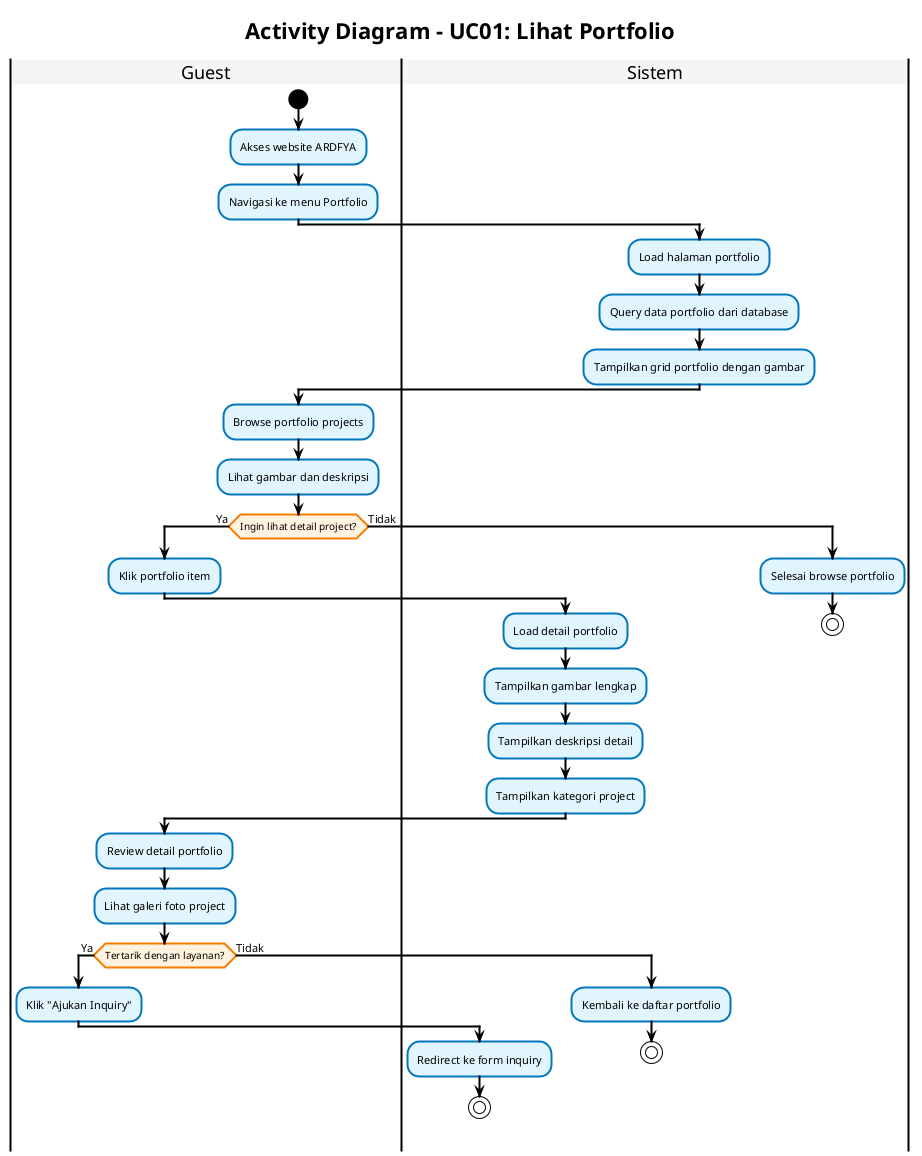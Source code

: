 @startuml

!theme plain
skinparam backgroundColor white
skinparam shadowing false
skinparam handwritten false

' Styling untuk swimlane yang rapi
skinparam activity {
    BackgroundColor #E1F5FE
    BorderColor #0277BD
    BorderThickness 2
    FontSize 11
}

skinparam activityDiamond {
    BackgroundColor #FFF3E0
    BorderColor #F57C00
    BorderThickness 2
    FontSize 10
}

skinparam activityStart {
    Color black
}

skinparam activityEnd {
    Color black
}

skinparam arrow {
    Color black
    Thickness 2
}

skinparam swimlane {
    BorderColor black
    BorderThickness 2
    TitleBackgroundColor #F5F5F5
}

skinparam linetype ortho
skinparam nodesep 20
skinparam ranksep 30

title **Activity Diagram - UC01: Lihat Portfolio**

|Guest|
start
:Akses website ARDFYA;
:Navigasi ke menu Portfolio;

|Sistem|
:Load halaman portfolio;
:Query data portfolio dari database;
:Tampilkan grid portfolio dengan gambar;

|Guest|
:Browse portfolio projects;
:Lihat gambar dan deskripsi;

if (Ingin lihat detail project?) then (Ya)
  :Klik portfolio item;

  |Sistem|
  :Load detail portfolio;
  :Tampilkan gambar lengkap;
  :Tampilkan deskripsi detail;
  :Tampilkan kategori project;

  |Guest|
  :Review detail portfolio;
  :Lihat galeri foto project;

  if (Tertarik dengan layanan?) then (Ya)
    :Klik "Ajukan Inquiry";

    |Sistem|
    :Redirect ke form inquiry;
    stop
  else (Tidak)
    :Kembali ke daftar portfolio;
    stop
  endif
else (Tidak)
  :Selesai browse portfolio;
  stop
endif

@enduml
